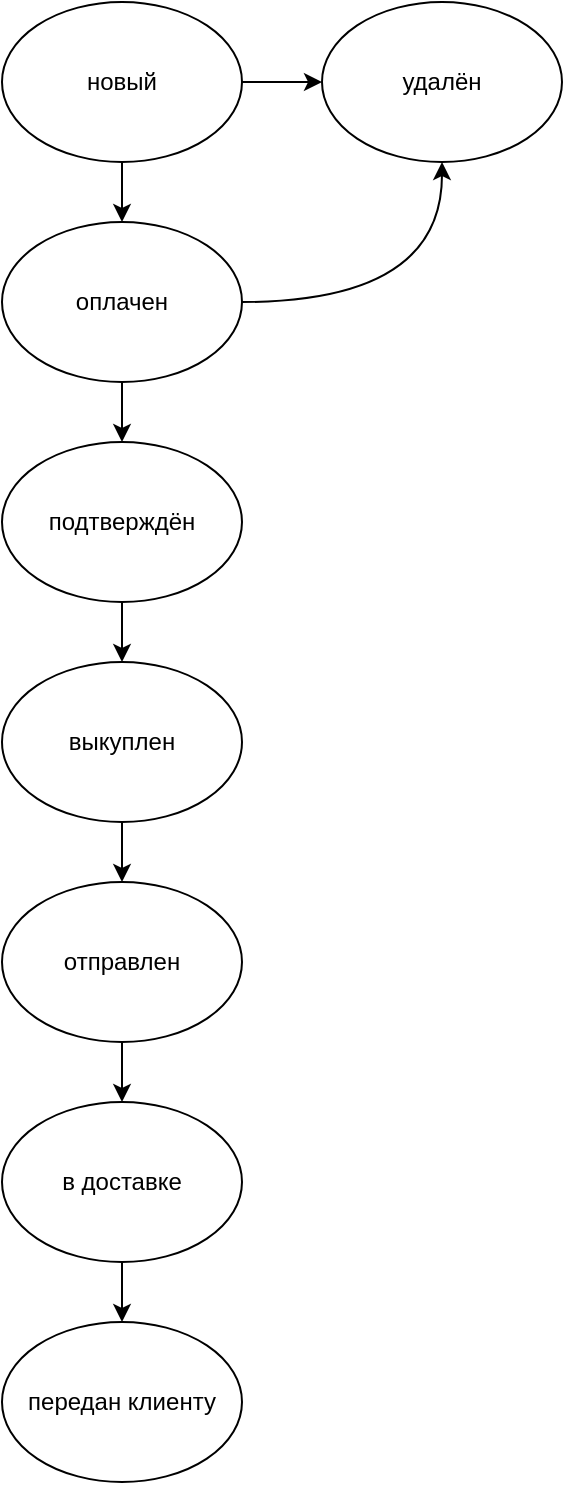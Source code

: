 <mxfile version="21.1.4" type="device">
  <diagram name="Page-1" id="yx7E5pErHd1FJitQ2o2f">
    <mxGraphModel dx="474" dy="886" grid="1" gridSize="10" guides="1" tooltips="1" connect="1" arrows="1" fold="1" page="1" pageScale="1" pageWidth="850" pageHeight="1100" math="0" shadow="0">
      <root>
        <mxCell id="0" />
        <mxCell id="1" parent="0" />
        <mxCell id="S6kqxjz7vUgilbDrC4Rn-9" style="edgeStyle=orthogonalEdgeStyle;rounded=0;orthogonalLoop=1;jettySize=auto;html=1;" edge="1" parent="1" source="S6kqxjz7vUgilbDrC4Rn-1" target="S6kqxjz7vUgilbDrC4Rn-3">
          <mxGeometry relative="1" as="geometry" />
        </mxCell>
        <mxCell id="S6kqxjz7vUgilbDrC4Rn-10" style="edgeStyle=orthogonalEdgeStyle;rounded=0;orthogonalLoop=1;jettySize=auto;html=1;" edge="1" parent="1" source="S6kqxjz7vUgilbDrC4Rn-1" target="S6kqxjz7vUgilbDrC4Rn-2">
          <mxGeometry relative="1" as="geometry" />
        </mxCell>
        <mxCell id="S6kqxjz7vUgilbDrC4Rn-1" value="новый" style="ellipse;whiteSpace=wrap;html=1;" vertex="1" parent="1">
          <mxGeometry x="80" y="80" width="120" height="80" as="geometry" />
        </mxCell>
        <mxCell id="S6kqxjz7vUgilbDrC4Rn-11" value="" style="edgeStyle=orthogonalEdgeStyle;rounded=0;orthogonalLoop=1;jettySize=auto;html=1;" edge="1" parent="1" source="S6kqxjz7vUgilbDrC4Rn-2" target="S6kqxjz7vUgilbDrC4Rn-4">
          <mxGeometry relative="1" as="geometry" />
        </mxCell>
        <mxCell id="S6kqxjz7vUgilbDrC4Rn-18" style="edgeStyle=orthogonalEdgeStyle;rounded=0;orthogonalLoop=1;jettySize=auto;html=1;curved=1;" edge="1" parent="1" source="S6kqxjz7vUgilbDrC4Rn-2" target="S6kqxjz7vUgilbDrC4Rn-3">
          <mxGeometry relative="1" as="geometry" />
        </mxCell>
        <mxCell id="S6kqxjz7vUgilbDrC4Rn-2" value="оплачен" style="ellipse;whiteSpace=wrap;html=1;" vertex="1" parent="1">
          <mxGeometry x="80" y="190" width="120" height="80" as="geometry" />
        </mxCell>
        <mxCell id="S6kqxjz7vUgilbDrC4Rn-3" value="удалён" style="ellipse;whiteSpace=wrap;html=1;" vertex="1" parent="1">
          <mxGeometry x="240" y="80" width="120" height="80" as="geometry" />
        </mxCell>
        <mxCell id="S6kqxjz7vUgilbDrC4Rn-12" value="" style="edgeStyle=orthogonalEdgeStyle;rounded=0;orthogonalLoop=1;jettySize=auto;html=1;" edge="1" parent="1" source="S6kqxjz7vUgilbDrC4Rn-4" target="S6kqxjz7vUgilbDrC4Rn-5">
          <mxGeometry relative="1" as="geometry" />
        </mxCell>
        <mxCell id="S6kqxjz7vUgilbDrC4Rn-4" value="подтверждён" style="ellipse;whiteSpace=wrap;html=1;" vertex="1" parent="1">
          <mxGeometry x="80" y="300" width="120" height="80" as="geometry" />
        </mxCell>
        <mxCell id="S6kqxjz7vUgilbDrC4Rn-13" value="" style="edgeStyle=orthogonalEdgeStyle;rounded=0;orthogonalLoop=1;jettySize=auto;html=1;" edge="1" parent="1" source="S6kqxjz7vUgilbDrC4Rn-5" target="S6kqxjz7vUgilbDrC4Rn-6">
          <mxGeometry relative="1" as="geometry" />
        </mxCell>
        <mxCell id="S6kqxjz7vUgilbDrC4Rn-5" value="выкуплен" style="ellipse;whiteSpace=wrap;html=1;" vertex="1" parent="1">
          <mxGeometry x="80" y="410" width="120" height="80" as="geometry" />
        </mxCell>
        <mxCell id="S6kqxjz7vUgilbDrC4Rn-14" value="" style="edgeStyle=orthogonalEdgeStyle;rounded=0;orthogonalLoop=1;jettySize=auto;html=1;" edge="1" parent="1" source="S6kqxjz7vUgilbDrC4Rn-6" target="S6kqxjz7vUgilbDrC4Rn-7">
          <mxGeometry relative="1" as="geometry" />
        </mxCell>
        <mxCell id="S6kqxjz7vUgilbDrC4Rn-6" value="отправлен" style="ellipse;whiteSpace=wrap;html=1;" vertex="1" parent="1">
          <mxGeometry x="80" y="520" width="120" height="80" as="geometry" />
        </mxCell>
        <mxCell id="S6kqxjz7vUgilbDrC4Rn-15" value="" style="edgeStyle=orthogonalEdgeStyle;rounded=0;orthogonalLoop=1;jettySize=auto;html=1;" edge="1" parent="1" source="S6kqxjz7vUgilbDrC4Rn-7" target="S6kqxjz7vUgilbDrC4Rn-8">
          <mxGeometry relative="1" as="geometry" />
        </mxCell>
        <mxCell id="S6kqxjz7vUgilbDrC4Rn-7" value="&lt;div&gt;в доставке&lt;/div&gt;" style="ellipse;whiteSpace=wrap;html=1;" vertex="1" parent="1">
          <mxGeometry x="80" y="630" width="120" height="80" as="geometry" />
        </mxCell>
        <mxCell id="S6kqxjz7vUgilbDrC4Rn-8" value="передан клиенту" style="ellipse;whiteSpace=wrap;html=1;" vertex="1" parent="1">
          <mxGeometry x="80" y="740" width="120" height="80" as="geometry" />
        </mxCell>
      </root>
    </mxGraphModel>
  </diagram>
</mxfile>
